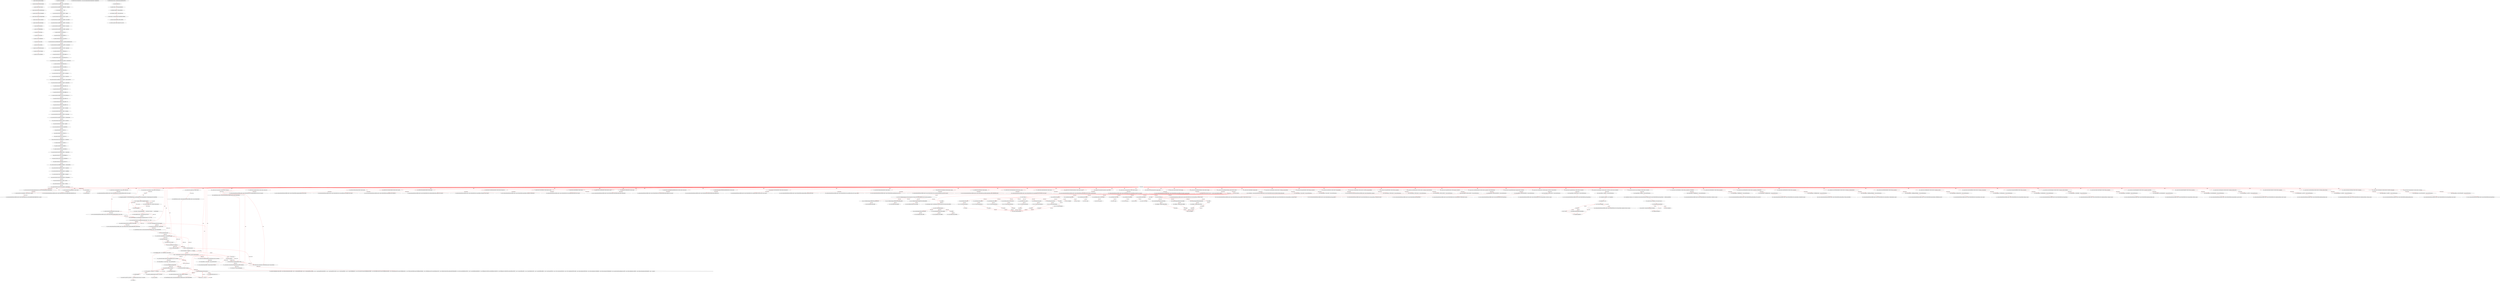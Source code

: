 digraph  {
16 [label="2_ import android.annotation.TargetApi;", type_label=expression_statement];
22 [label="3_ import android.app.NotificationManager;", type_label=expression_statement];
28 [label="4_ import android.content.Context;", type_label=expression_statement];
34 [label="5_ import android.content.SharedPreferences;", type_label=expression_statement];
40 [label="6_ import android.content.pm.PackageInfo;", type_label=expression_statement];
48 [label="7_ import android.content.pm.PackageManager;", type_label=expression_statement];
56 [label="8_ import android.content.pm.Signature;", type_label=expression_statement];
64 [label="9_ import android.media.AudioManager;", type_label=expression_statement];
70 [label="10_ import android.widget.Toast;", type_label=expression_statement];
76 [label="11_ import java.io.BufferedReader;", type_label=expression_statement];
82 [label="12_ import java.io.PrintStream;", type_label=expression_statement];
88 [label="13_ import java.util.ArrayList;", type_label=expression_statement];
94 [label="14_ import java.util.StringTokenizer;", type_label=expression_statement];
100 [label="15_ import javax.crypto.Cipher;", type_label=expression_statement];
106 [label="16_ import java.security.KeyPair;", type_label=expression_statement];
112 [label="17_ import java.security.KeyPairGenerator;", type_label=expression_statement];
118 [label="18_ import java.security.PrivateKey;", type_label=expression_statement];
124 [label="19_ import java.security.PublicKey;", type_label=expression_statement];
130 [label="20_ public class PrefsManager ", type_label=class_declaration];
134 [label="21_ private static final String PREFS_NAME = 'mainPreferences';", type_label=expression_statement];
140 [label="22_ private static final String PREF_DEFAULTDIRECTORY = 'DefaultDir';", type_label=expression_statement];
146 [label="23_ String cipherName221 =  'DES';", type_label=expression_statement];
154 [label="25_ android.util.Log.d('cipherName-221', javax.crypto.Cipher.getInstance(cipherName221).getAlgorithm());", type_label=expression_statement];
176 [label="26_  catch (java.security.NoSuchAlgorithmException|javax.crypto.NoSuchPaddingException aRaNDomName)", type_label=constructor_declaration];
194 [label="27_  public static final void setDefaultDir (Context context, String dir)", type_label=method_declaration];
206 [label="28_ context.getSharedPreferences(PREFS_NAME, Context.MODE_PRIVATE).edit()n.putString(PREF_DEFAULTDIRECTORY, dir).commit();", type_label=expression_statement];
226 [label="30_  public static final String getDefaultDir (Context context)", type_label=method_declaration];
235 [label="31_ return context.getSharedPreferences(PREFS_NAME, Context.MODE_PRIVATE)n.getString(PREF_DEFAULTDIRECTORY, null);", type_label=return];
249 [label="33_ private static final String PREF_LOGGING = 'logging';", type_label=expression_statement];
258 [label="35_ KeyPairGenerator keyGen = KeyPairGenerator.getInstance('RSA');", type_label=expression_statement];
267 [label="36_ keyGen.initialize(512);", type_label=expression_statement];
273 [label="37_ KeyPair keyPair = keyGen.generateKeyPair();", type_label=expression_statement];
281 [label="38_ PublicKey publicKey = keyPair.getPublic();", type_label=expression_statement];
289 [label="39_ PrivateKey privateKey = keyPair.getPrivate();", type_label=expression_statement];
297 [label="40_ Cipher cipher = Cipher.getInstance('RSA/ECB/PKCS1Padding');", type_label=expression_statement];
306 [label="41_ cipher.init(Cipher.ENCRYPT_MODE, publicKey);", type_label=expression_statement];
315 [label="42_ System.out.println('Cipher initialized with a weak');", type_label=expression_statement];
323 [label="43_  catch (Exception e)", type_label=constructor_declaration];
330 [label="43_ e.printStackTrace();", type_label=expression_statement];
335 [label="44_  public static void setLoggingMode (Context context, boolean IsOn)", type_label=method_declaration];
347 [label="45_ context.getSharedPreferences(PREFS_NAME, Context.MODE_PRIVATE).edit()n.putBoolean(PREF_LOGGING, IsOn).commit();", type_label=expression_statement];
367 [label="47_  public static boolean getLoggingMode (Context context)", type_label=method_declaration];
376 [label="48_ return context.getSharedPreferences(PREFS_NAME, Context.MODE_PRIVATE)n.getBoolean(PREF_LOGGING, false);", type_label=return];
390 [label="50_ private static final String PREF_LOGCYCLE = 'logcycle';", type_label=expression_statement];
396 [label="51_  public static void setLogCycleMode (Context context, boolean IsOn)", type_label=method_declaration];
408 [label="52_ context.getSharedPreferences(PREFS_NAME, Context.MODE_PRIVATE).edit()n.putBoolean(PREF_LOGCYCLE, IsOn).commit();", type_label=expression_statement];
428 [label="54_  public static boolean getLogcycleMode (Context context)", type_label=method_declaration];
437 [label="55_ return context.getSharedPreferences(PREFS_NAME, Context.MODE_PRIVATE)n.getBoolean(PREF_LOGCYCLE, false);", type_label=return];
451 [label="57_ private static final String PREF_LASTCYCLEDATE = 'lastcycledate';", type_label=expression_statement];
457 [label="58_  public static void setLastCycleDate (Context context, long date)", type_label=method_declaration];
469 [label="59_ context.getSharedPreferences(PREFS_NAME, Context.MODE_PRIVATE).edit()n.putLong(PREF_LASTCYCLEDATE, date).commit();", type_label=expression_statement];
489 [label="61_  public static long getLastcycleDate (Context context)", type_label=method_declaration];
498 [label="62_ return context.getSharedPreferences(PREFS_NAME, Context.MODE_PRIVATE)n.getLong(PREF_LASTCYCLEDATE, 0);", type_label=return];
512 [label="64_ private static final String PREF_NEXT_LOCATION = 'nextLocation';", type_label=expression_statement];
518 [label="65_  public static void setNextLocationMode (Context context, boolean IsOn)", type_label=method_declaration];
530 [label="66_ context.getSharedPreferences(PREFS_NAME, Context.MODE_PRIVATE).edit()n.putBoolean(PREF_NEXT_LOCATION, IsOn).commit();", type_label=expression_statement];
550 [label="68_  public static boolean getNextLocationMode (Context context)", type_label=method_declaration];
559 [label="69_ return context.getSharedPreferences(PREFS_NAME, Context.MODE_PRIVATE)n.getBoolean(PREF_NEXT_LOCATION, false);", type_label=return];
573 [label="71_ private static final String PREF_MUTE_RESULT = 'muteresult';", type_label=expression_statement];
579 [label="72_  public static void setMuteResult (Context context, int state)", type_label=method_declaration];
591 [label="73_ context.getSharedPreferences(PREFS_NAME, Context.MODE_PRIVATE).edit()n.putInt(PREF_MUTE_RESULT, state).commit();", type_label=expression_statement];
611 [label="75_  public static int getMuteResult (Context context)", type_label=method_declaration];
620 [label="76_ return context.getSharedPreferences(PREFS_NAME, Context.MODE_PRIVATE)n.getInt(PREF_MUTE_RESULT, PHONE_IDLE);", type_label=return];
634 [label="78_ private static final String PREF_PHONE_STATE = 'phoneState';", type_label=expression_statement];
640 [label="79_ public static final int PHONE_IDLE = 0;", type_label=expression_statement];
646 [label="80_ public static final int PHONE_RINGING = 1;", type_label=expression_statement];
652 [label="81_ public static final int PHONE_CALL_ACTIVE = 2;", type_label=expression_statement];
658 [label="82_  public static void setPhoneState (Context context, int state)", type_label=method_declaration];
670 [label="83_ context.getSharedPreferences(PREFS_NAME, Context.MODE_PRIVATE).edit()n.putInt(PREF_PHONE_STATE, state).commit();", type_label=expression_statement];
690 [label="85_  public static int getPhoneState (Context context)", type_label=method_declaration];
699 [label="86_ return context.getSharedPreferences(PREFS_NAME, Context.MODE_PRIVATE)n.getInt(PREF_PHONE_STATE, PHONE_IDLE);", type_label=return];
713 [label="88_ private static final String PREF_PHONE_WARNED =n'notifiedCannotReadPhoneState';", type_label=expression_statement];
719 [label="90_  public static void setNotifiedCannotReadPhoneState (nContext context, boolean state)", type_label=method_declaration];
731 [label="92_ context.getSharedPreferences(PREFS_NAME, Context.MODE_PRIVATE).edit()n.putBoolean(PREF_PHONE_WARNED, state).commit();", type_label=expression_statement];
751 [label="94_  public static boolean getNotifiedCannotReadPhoneState (Context context)", type_label=method_declaration];
760 [label="95_ return context.getSharedPreferences(PREFS_NAME, Context.MODE_PRIVATE)n.getBoolean(PREF_PHONE_WARNED, false);", type_label=return];
774 [label="97_ private static final String PREF_LOCATION_ACTIVE = 'locationActive';", type_label=expression_statement];
780 [label="98_  public static void setLocationState (Context context, boolean state)", type_label=method_declaration];
792 [label="99_ context.getSharedPreferences(PREFS_NAME, Context.MODE_PRIVATE).edit()n.putBoolean(PREF_LOCATION_ACTIVE, state).commit();", type_label=expression_statement];
812 [label="101_  public static boolean getLocationState (Context context)", type_label=method_declaration];
821 [label="102_ return context.getSharedPreferences(PREFS_NAME, Context.MODE_PRIVATE)n.getBoolean(PREF_LOCATION_ACTIVE, false);", type_label=return];
835 [label="104_ private static final String PREF_STEP_COUNT = 'stepCounter';", type_label=expression_statement];
841 [label="105_ public static final int STEP_COUNTER_IDLE = -3;", type_label=expression_statement];
848 [label="106_ public static final int STEP_COUNTER_WAKEUP = -2;", type_label=expression_statement];
855 [label="107_ public static final int STEP_COUNTER_WAKE_LOCK = -1;", type_label=expression_statement];
862 [label="108_  public static void setStepCount (Context context, int steps)", type_label=method_declaration];
874 [label="109_ context.getSharedPreferences(PREFS_NAME, Context.MODE_PRIVATE).edit()n.putInt(PREF_STEP_COUNT, steps).commit();", type_label=expression_statement];
894 [label="111_  public static int getStepCount (Context context)", type_label=method_declaration];
903 [label="112_ return context.getSharedPreferences(PREFS_NAME, Context.MODE_PRIVATE)n.getInt(PREF_STEP_COUNT, -3);", type_label=return];
918 [label="114_ private final static String PREF_ORIENTATION_STATE = 'orientationState';", type_label=expression_statement];
924 [label="115_ public static final int ORIENTATION_IDLE = -2;", type_label=expression_statement];
931 [label="116_ public static final int ORIENTATION_WAITING = -1;", type_label=expression_statement];
938 [label="117_ public static final int ORIENTATION_DONE = 0;", type_label=expression_statement];
944 [label="118_  public static void setOrientationState (Context context, int state)", type_label=method_declaration];
956 [label="119_ context.getSharedPreferences(PREFS_NAME, Context.MODE_PRIVATE).edit()n.putInt(PREF_ORIENTATION_STATE, state).commit();", type_label=expression_statement];
976 [label="121_  public static int getOrientationState (Context context)", type_label=method_declaration];
985 [label="122_ return context.getSharedPreferences(PREFS_NAME, Context.MODE_PRIVATE)n.getInt(PREF_ORIENTATION_STATE, ORIENTATION_IDLE);", type_label=return];
999 [label="124_ private static final String NUM_CLASSES = 'numClasses';", type_label=expression_statement];
1005 [label="125_  private static int getNumClasses (SharedPreferences prefs)", type_label=method_declaration];
1014 [label="126_ if(prefs.contains('delay'))", type_label=if];
1022 [label="128_ prefs.edit().clear().commit();", type_label=expression_statement];
1033 [label="129_ return prefs.getInt(NUM_CLASSES, 0);", type_label=return];
1040 [label="130_  public static int getNumClasses (Context context)", type_label=method_declaration];
1049 [label="131_ SharedPreferences prefsn= context.getSharedPreferences(PREFS_NAME, Context.MODE_PRIVATE);", type_label=expression_statement];
1061 [label="133_ return getNumClasses(prefs);", type_label=return];
1066 [label="134_ private static final String IS_CLASS_USED = 'isClassUsed';", type_label=expression_statement];
1072 [label="135_  private static boolean isClassUsed (SharedPreferences prefs, int classNum)", type_label=method_declaration];
1084 [label="136_ String prefName = IS_CLASS_USED + String.valueOf(classNum);", type_label=expression_statement];
1095 [label="137_ return prefs.getBoolean(prefName, false);", type_label=return];
1102 [label="138_  public static boolean isClassUsed (Context context, int classNum)", type_label=method_declaration];
1114 [label="139_ SharedPreferences prefsn= context.getSharedPreferences(PREFS_NAME, Context.MODE_PRIVATE);", type_label=expression_statement];
1126 [label="141_ return isClassUsed(prefs, classNum);", type_label=return];
1132 [label="142_  public static int getNewClass (Context context)", type_label=method_declaration];
1141 [label="143_ SharedPreferences prefsn= context.getSharedPreferences(PREFS_NAME, Context.MODE_PRIVATE);", type_label=expression_statement];
1153 [label="145_ int n = getNumClasses(prefs);", type_label=expression_statement];
1161 [label="146_ StringBuilder builder = new StringBuilder(IS_CLASS_USED);", type_label=expression_statement];
1169 [label="147_ for(int classNum = 0;classNum < n;++classNum)", type_label=for];
1181 [label="149_ if(!isClassUsed(prefs, classNum))", type_label=if];
1190 [label="151_ builder.append(classNum);", type_label=expression_statement];
1196 [label="152_ prefs.edit().putBoolean(builder.toString(), true).commit();", type_label=expression_statement];
1212 [label="153_ return classNum;", type_label=return];
1214 [label="154_ builder.append(n);", type_label=expression_statement];
1220 [label="155_ prefs.edit().putInt(NUM_CLASSES, n + 1)n.putBoolean(builder.toString(), true).commit();", type_label=expression_statement];
1243 [label="157_ return n;", type_label=return];
1245 [label="158_ private static final String PREF_LAST_INVOCATION = 'lastInvocationTime';", type_label=expression_statement];
1251 [label="159_  public static void setLastInvocationTime (Context context, long time)", type_label=method_declaration];
1263 [label="160_ context.getSharedPreferences(PREFS_NAME, Context.MODE_PRIVATE)n.edit().putLong(PREF_LAST_INVOCATION, time).commit();", type_label=expression_statement];
1283 [label="162_  public static long getLastInvocationTime (Context context)", type_label=method_declaration];
1292 [label="163_ return context.getSharedPreferences(PREFS_NAME, Context.MODE_PRIVATE)n.getLong(PREF_LAST_INVOCATION, Long.MAX_VALUE);", type_label=return];
1308 [label="165_ private static final String PREF_LAST_ALARM = 'lastAlarmTime';", type_label=expression_statement];
1314 [label="166_  public static void setLastAlarmTime (Context context, long time)", type_label=method_declaration];
1326 [label="167_ context.getSharedPreferences(PREFS_NAME, Context.MODE_PRIVATE)n.edit().putLong(PREF_LAST_ALARM, time).commit();", type_label=expression_statement];
1346 [label="169_  public static long getLastAlarmTime (Context context)", type_label=method_declaration];
1355 [label="170_ return context.getSharedPreferences(PREFS_NAME, Context.MODE_PRIVATE)n.getLong(PREF_LAST_ALARM, Long.MAX_VALUE);", type_label=return];
1371 [label="172_ public static final int RINGER_MODE_NONE = -99;", type_label=expression_statement];
1378 [label="173_ public static final int RINGER_MODE_NORMAL = 10;", type_label=expression_statement];
1384 [label="174_ public static final int RINGER_MODE_VIBRATE = 20;", type_label=expression_statement];
1390 [label="175_ public static final int RINGER_MODE_DO_NOT_DISTURB = 30;", type_label=expression_statement];
1396 [label="176_ public static final int RINGER_MODE_MUTED = 40;", type_label=expression_statement];
1402 [label="177_ public static final int RINGER_MODE_ALARMS = 50;", type_label=expression_statement];
1408 [label="178_ public static final int RINGER_MODE_SILENT = 60;", type_label=expression_statement];
1414 [label="179_  public static int getCurrentMode (Context context)", type_label=method_declaration];
1423 [label="181_ if(android.os.Build.VERSION.SDK_INT >= android.os.Build.VERSION_CODES.M)", type_label=if];
1445 [label="183_ switch (n((NotificationManager)ncontext.getSystemService(Context.NOTIFICATION_SERVICE)n).getCurrentInterruptionFilter())n", type_label=switch];
1461 [label="188_ case  NotificationManager.INTERRUPTION_FILTER_NONE:", type_label=case];
1466 [label="189_ return RINGER_MODE_SILENT;", type_label=return];
1468 [label="190_ case  NotificationManager.INTERRUPTION_FILTER_ALARMS:", type_label=case];
1473 [label="191_ return RINGER_MODE_ALARMS;", type_label=return];
1475 [label="192_ case  NotificationManager.INTERRUPTION_FILTER_PRIORITY:", type_label=case];
1480 [label="193_ return RINGER_MODE_DO_NOT_DISTURB;", type_label=return];
1482 [label="194_ default:", type_label=case];
1484 [label="195_ AudioManager audion= (AudioManager)context.getSystemService(Context.AUDIO_SERVICE);", type_label=expression_statement];
1497 [label="197_ switch (audio.getRingerMode())n", type_label=switch];
1504 [label="199_ case AudioManager.RINGER_MODE_SILENT:", type_label=case];
1509 [label="200_ return RINGER_MODE_MUTED;", type_label=return];
1511 [label="201_ case AudioManager.RINGER_MODE_VIBRATE:", type_label=case];
1516 [label="202_ return RINGER_MODE_VIBRATE;", type_label=return];
1518 [label="203_ default:", type_label=case];
1520 [label="204_ return RINGER_MODE_NORMAL;", type_label=return];
1522 [label="205_  public static String getRingerStateName (Context context, int mode)", type_label=method_declaration];
1534 [label="206_ int res;", type_label=expression_statement];
1538 [label="207_ switch (mode)n", type_label=switch];
1542 [label="209_ case RINGER_MODE_NONE:", type_label=case];
1545 [label="210_ res = R.string.ringerModeNone;", type_label=expression_statement];
1553 [label="211_ break;", type_label=expression_statement];
1554 [label="212_ case RINGER_MODE_NORMAL:", type_label=case];
1557 [label="213_ res = R.string.ringerModeNormal;", type_label=expression_statement];
1565 [label="214_ break;", type_label=expression_statement];
1566 [label="215_ case RINGER_MODE_VIBRATE:", type_label=case];
1569 [label="216_ res = R.string.ringerModeVibrate;", type_label=expression_statement];
1577 [label="217_ break;", type_label=expression_statement];
1578 [label="218_ case RINGER_MODE_DO_NOT_DISTURB:", type_label=case];
1581 [label="219_ res = R.string.ringerModeNoDisturb;", type_label=expression_statement];
1589 [label="220_ break;", type_label=expression_statement];
1590 [label="221_ case RINGER_MODE_MUTED:", type_label=case];
1593 [label="222_ res = R.string.ringerModeMuted;", type_label=expression_statement];
1601 [label="223_ break;", type_label=expression_statement];
1602 [label="224_ case RINGER_MODE_ALARMS:", type_label=case];
1605 [label="225_ res = R.string.ringerModeAlarms;", type_label=expression_statement];
1613 [label="226_ break;", type_label=expression_statement];
1614 [label="227_ case RINGER_MODE_SILENT:", type_label=case];
1617 [label="228_ res = R.string.ringerModeSilent;", type_label=expression_statement];
1625 [label="229_ break;", type_label=expression_statement];
1626 [label="230_ default:", type_label=case];
1628 [label="231_ res = R.string.invalidmode;", type_label=expression_statement];
1636 [label="232_ return context.getString(res);", type_label=return];
1642 [label="233_  public static String getEnglishStateName (Context context, int mode)", type_label=method_declaration];
1654 [label="234_ switch (mode)n", type_label=switch];
1658 [label="236_ case RINGER_MODE_NONE:", type_label=case];
1661 [label="237_ return 'unchanged';", type_label=return];
1663 [label="238_ case RINGER_MODE_NORMAL:", type_label=case];
1666 [label="239_ return 'normal';", type_label=return];
1668 [label="240_ case RINGER_MODE_VIBRATE:", type_label=case];
1671 [label="241_ return 'vibrate';", type_label=return];
1673 [label="242_ case RINGER_MODE_DO_NOT_DISTURB:", type_label=case];
1676 [label="243_ return 'do-not-disturb';", type_label=return];
1678 [label="244_ case RINGER_MODE_MUTED:", type_label=case];
1681 [label="245_ return 'muted';", type_label=return];
1683 [label="246_ case RINGER_MODE_ALARMS:", type_label=case];
1686 [label="247_ return 'alarms only';", type_label=return];
1688 [label="248_ case RINGER_MODE_SILENT:", type_label=case];
1691 [label="249_ return 'silent';", type_label=return];
1693 [label="250_ default:", type_label=case];
1695 [label="251_ return '[error-invalid]';", type_label=return];
1697 [label="252_  public static int getLastRinger (Context context)", type_label=method_declaration];
1706 [label="253_ int lastRingern=  context.getSharedPreferences(PREFS_NAME, Context.MODE_PRIVATE)n.getInt(LAST_RINGER, RINGER_MODE_NONE);", type_label=expression_statement];
1723 [label="256_ switch (lastRinger)n", type_label=switch];
1727 [label="258_ case AudioManager.RINGER_MODE_NORMAL:", type_label=case];
1732 [label="259_ lastRinger = RINGER_MODE_NORMAL;", type_label=expression_statement];
1736 [label="260_ break;", type_label=expression_statement];
1737 [label="261_ case AudioManager.RINGER_MODE_VIBRATE:", type_label=case];
1742 [label="262_ lastRinger = RINGER_MODE_VIBRATE;", type_label=expression_statement];
1746 [label="263_ break;", type_label=expression_statement];
1747 [label="264_ case AudioManager.RINGER_MODE_SILENT:", type_label=case];
1752 [label="265_ lastRinger = RINGER_MODE_MUTED;", type_label=expression_statement];
1756 [label="266_ break;", type_label=expression_statement];
1757 [label="267_ default:", type_label=case];
1759 [label="267_ break;", type_label=expression_statement];
1760 [label="268_ return lastRinger;", type_label=return];
1762 [label="269_ private static final String CLASS_NAME = 'className';", type_label=expression_statement];
1768 [label="270_  public static void setClassName (nContext context, int classNum, String className)", type_label=method_declaration];
1783 [label="272_ String prefName = CLASS_NAME + String.valueOf(classNum) ;", type_label=expression_statement];
1794 [label="273_ context.getSharedPreferences(PREFS_NAME, Context.MODE_PRIVATE)n.edit().putString(prefName, className).commit();", type_label=expression_statement];
1814 [label="275_  private static String getClassName (SharedPreferences prefs, int classNum)", type_label=method_declaration];
1826 [label="276_ String prefName = CLASS_NAME + String.valueOf(classNum) ;", type_label=expression_statement];
1837 [label="277_ return prefs.getString(prefName, ((Integer)classNum).toString());", type_label=return];
1850 [label="278_  public static String getClassName (Context context, int classNum)", type_label=method_declaration];
1862 [label="279_ String prefName = CLASS_NAME + String.valueOf(classNum) ;", type_label=expression_statement];
1873 [label="280_ return context.getSharedPreferences(PREFS_NAME, Context.MODE_PRIVATE)n.getString(prefName, ((Integer)classNum).toString());", type_label=return];
1893 [label="282_  private static int getClassNum (SharedPreferences prefs, String className)", type_label=method_declaration];
1905 [label="283_ int n = getNumClasses(prefs);", type_label=expression_statement];
1913 [label="284_ for(int classNum = 0;classNum < n;++classNum)", type_label=for];
1925 [label="286_ if(   isClassUsed(prefs, classNum)n&& getClassName(prefs, classNum).equals(className))", type_label=if];
1943 [label="289_ return classNum;", type_label=return];
1945 [label="290_ return -1;", type_label=return];
1948 [label="291_  public static int getClassNum (Context context, String className)", type_label=method_declaration];
1960 [label="292_ return getClassNum(context.getSharedPreferences(PREFS_NAME, Context.MODE_PRIVATE), className);", type_label=return];
1973 [label="293_ private static final String EVENT_NAME = 'eventName';", type_label=expression_statement];
1979 [label="294_  public static void setEventName (Context context, int classNum, String eventName)", type_label=method_declaration];
1994 [label="295_ String prefName = EVENT_NAME + String.valueOf(classNum) ;", type_label=expression_statement];
2005 [label="296_ context.getSharedPreferences(PREFS_NAME, Context.MODE_PRIVATE)n.edit().putString(prefName, eventName).commit();", type_label=expression_statement];
2025 [label="298_  public static String getEventName (Context context, int classNum)", type_label=method_declaration];
2037 [label="299_ String prefName = EVENT_NAME + String.valueOf(classNum) ;", type_label=expression_statement];
2048 [label="300_ return context.getSharedPreferences(PREFS_NAME, Context.MODE_PRIVATE)n.getString(prefName, '');", type_label=return];
2062 [label="302_ private static final String EVENT_LOCATION = 'eventLocation';", type_label=expression_statement];
2068 [label="303_  public static void setEventLocation (nContext context, int classNum, String eventLocation)", type_label=method_declaration];
2083 [label="305_ String prefName = EVENT_LOCATION + String.valueOf(classNum) ;", type_label=expression_statement];
2094 [label="306_ context.getSharedPreferences(PREFS_NAME, Context.MODE_PRIVATE)n.edit().putString(prefName, eventLocation).commit();", type_label=expression_statement];
2114 [label="308_  public static String getEventLocation (Context context, int classNum)", type_label=method_declaration];
2126 [label="309_ String prefName = EVENT_LOCATION + String.valueOf(classNum) ;", type_label=expression_statement];
2137 [label="310_ return context.getSharedPreferences(PREFS_NAME, Context.MODE_PRIVATE)n.getString(prefName, '');", type_label=return];
2151 [label="312_ private static final String EVENT_DESCRIPTION = 'eventDescription';", type_label=expression_statement];
2157 [label="313_  public static void setEventDescription (nContext context, int classNum, String eventDescription)", type_label=method_declaration];
2172 [label="315_ String prefName = EVENT_DESCRIPTION + String.valueOf(classNum) ;", type_label=expression_statement];
2183 [label="316_ context.getSharedPreferences(PREFS_NAME, Context.MODE_PRIVATE)n.edit().putString(prefName, eventDescription).commit();", type_label=expression_statement];
2203 [label="318_  public static String getEventDescription (Context context, int classNum)", type_label=method_declaration];
2215 [label="319_ String prefName = EVENT_DESCRIPTION + String.valueOf(classNum) ;", type_label=expression_statement];
2226 [label="320_ return context.getSharedPreferences(PREFS_NAME, Context.MODE_PRIVATE)n.getString(prefName, '');", type_label=return];
2240 [label="322_ private static final String EVENT_COLOUR = 'eventColour';", type_label=expression_statement];
2246 [label="323_  public static void setEventColour (nContext context, int classNum, String eventColour)", type_label=method_declaration];
2261 [label="326_ String prefName = EVENT_COLOUR + String.valueOf(classNum) ;", type_label=expression_statement];
2272 [label="327_ context.getSharedPreferences(PREFS_NAME, Context.MODE_PRIVATE)n.edit().putString(prefName, eventColour).commit();", type_label=expression_statement];
2292 [label="329_  public static String getEventColour (Context context, int classNum)", type_label=method_declaration];
2304 [label="330_ String prefName = EVENT_COLOUR + String.valueOf(classNum) ;", type_label=expression_statement];
2315 [label="331_ return context.getSharedPreferences(PREFS_NAME, Context.MODE_PRIVATE)n.getString(prefName, '');", type_label=return];
2329 [label="333_ private static final String AGENDAS = 'agendas';", type_label=expression_statement];
2335 [label="334_ private static final String AGENDAS_DELIMITER = ',';", type_label=expression_statement];
2341 [label="335_  public static void putCalendars (nContext context, int classNum, ArrayList<Long> calendarIds)", type_label=method_declaration];
2359 [label="338_ String prefName = AGENDAS + String.valueOf(classNum) ;", type_label=expression_statement];
2370 [label="339_ StringBuilder agendaList = new StringBuilder();", type_label=expression_statement];
2377 [label="340_ boolean first = true;", type_label=expression_statement];
2382 [label="341_ for( long id:calendarIds)", type_label=for];
2387 [label="343_ if(first)", type_label=if];
2390 [label="344_ first = false;", type_label=expression_statement];
2394 [label="346_ agendaList.append(AGENDAS_DELIMITER);", type_label=expression_statement];
2400 [label="347_ agendaList.append(id);", type_label=expression_statement];
2406 [label="348_ context.getSharedPreferences(PREFS_NAME, Context.MODE_PRIVATE)n.edit().putString(prefName, agendaList.toString())n.commit();", type_label=expression_statement];
2429 [label="351_  public static ArrayList<Long> getCalendars (Context context, int classNum)", type_label=method_declaration];
2444 [label="352_ String prefName = AGENDAS + String.valueOf(classNum) ;", type_label=expression_statement];
2455 [label="353_ StringTokenizer tokenizern= new StringTokenizer(ncontext.getSharedPreferences(PREFS_NAME, Context.MODE_PRIVATE)n.getString(prefName, ''), AGENDAS_DELIMITER);", type_label=expression_statement];
2476 [label="357_ ArrayList<Long> calendarIds = new ArrayList<Long>();", type_label=expression_statement];
2489 [label="358_ while(tokenizer.hasMoreTokens())", type_label=while];
2496 [label="360_ long nextId = Long.parseLong(tokenizer.nextToken());", type_label=expression_statement];
2508 [label="361_ calendarIds.add(nextId);", type_label=expression_statement];
2514 [label="362_ return calendarIds;", type_label=return];
2516 [label="363_ public static final int ONLY_BUSY = 0;", type_label=expression_statement];
2522 [label="364_ public static final int ONLY_NOT_BUSY = 1;", type_label=expression_statement];
2528 [label="365_ public static final int BUSY_AND_NOT = 2;", type_label=expression_statement];
2534 [label="366_ private static final String WHETHER_BUSY = 'whetherBusy';", type_label=expression_statement];
2540 [label="367_  public static void setWhetherBusy (Context context, int classNum, int whetherBusy)", type_label=method_declaration];
2555 [label="368_ String prefName = WHETHER_BUSY + String.valueOf(classNum) ;", type_label=expression_statement];
2566 [label="369_ context.getSharedPreferences(PREFS_NAME, Context.MODE_PRIVATE)n.edit().putInt(prefName, whetherBusy).commit();", type_label=expression_statement];
2586 [label="371_  public static int getWhetherBusy (Context context, int classNum)", type_label=method_declaration];
2598 [label="372_ String prefName = WHETHER_BUSY + String.valueOf(classNum) ;", type_label=expression_statement];
2609 [label="373_ return context.getSharedPreferences(PREFS_NAME, Context.MODE_PRIVATE)n.getInt(prefName, BUSY_AND_NOT);", type_label=return];
2623 [label="375_ public static final int ONLY_PUBLIC = 0;", type_label=expression_statement];
2629 [label="376_ public static final int ONLY_PRIVATE = 1;", type_label=expression_statement];
2635 [label="377_ public static final int PUBLIC_AND_PRIVATE = 2;", type_label=expression_statement];
2641 [label="378_ private static final String WHETHER_PUBLIC = 'whetherPublic';", type_label=expression_statement];
2647 [label="379_  public static void setWhetherPublic (nContext context, int classNum, int whetherPublic)", type_label=method_declaration];
2662 [label="381_ String prefName = WHETHER_PUBLIC + String.valueOf(classNum) ;", type_label=expression_statement];
2673 [label="382_ context.getSharedPreferences(PREFS_NAME, Context.MODE_PRIVATE)n.edit().putInt(prefName, whetherPublic).commit();", type_label=expression_statement];
2693 [label="384_  public static int getWhetherPublic (Context context, int classNum)", type_label=method_declaration];
2705 [label="385_ String prefName = WHETHER_PUBLIC + String.valueOf(classNum) ;", type_label=expression_statement];
2716 [label="386_ return context.getSharedPreferences(PREFS_NAME, Context.MODE_PRIVATE)n.getInt(prefName, PUBLIC_AND_PRIVATE);", type_label=return];
2730 [label="388_ public static final int ONLY_WITH_ATTENDEES = 0;", type_label=expression_statement];
2736 [label="389_ public static final int ONLY_WITHOUT_ATTENDEES = 1;", type_label=expression_statement];
2742 [label="390_ public static final int ATTENDEES_AND_NOT = 2;", type_label=expression_statement];
2748 [label="391_ private static final String WHETHER_ATTENDEES = 'whetherAttendees';", type_label=expression_statement];
2754 [label="392_  publicnstatic void setWhetherAttendees (nContext context, int classNum, int whetherAttendees)", type_label=method_declaration];
2769 [label="395_ String prefName = WHETHER_ATTENDEES + String.valueOf(classNum) ;", type_label=expression_statement];
2780 [label="396_ context.getSharedPreferences(PREFS_NAME, Context.MODE_PRIVATE)n.edit().putInt(prefName, whetherAttendees).commit();", type_label=expression_statement];
2800 [label="398_  public static int getWhetherAttendees (Context context, int classNum)", type_label=method_declaration];
2812 [label="399_ String prefName = WHETHER_ATTENDEES + (String.valueOf(classNum));", type_label=expression_statement];
2824 [label="400_ return context.getSharedPreferences(PREFS_NAME, Context.MODE_PRIVATE)n.getInt(prefName, ATTENDEES_AND_NOT);", type_label=return];
2838 [label="402_ private static final String RINGER_ACTION = 'ringerAction';", type_label=expression_statement];
2844 [label="403_  public static void setRingerAction (Context context, int classNum, int action)", type_label=method_declaration];
2859 [label="404_ String prefName = RINGER_ACTION + (String.valueOf(classNum));", type_label=expression_statement];
2871 [label="405_ context.getSharedPreferences(PREFS_NAME, Context.MODE_PRIVATE)n.edit().putInt(prefName, action).commit();", type_label=expression_statement];
2891 [label="407_ private static final String SOUNDFILE_END = 'soundfileEnd';", type_label=expression_statement];
2897 [label="408_  public static void setSoundFileEnd (nContext context, int classNum, String filename)", type_label=method_declaration];
2912 [label="410_ String prefName = SOUNDFILE_END + (String.valueOf(classNum));", type_label=expression_statement];
2924 [label="411_ context.getSharedPreferences(PREFS_NAME, Context.MODE_PRIVATE)n.edit().putString(prefName, filename).commit();", type_label=expression_statement];
2944 [label="413_  public static String getSoundFileEnd (Context context, int classNum)", type_label=method_declaration];
2956 [label="414_ String prefName = SOUNDFILE_END + (String.valueOf(classNum));", type_label=expression_statement];
2968 [label="415_ return context.getSharedPreferences(PREFS_NAME, Context.MODE_PRIVATE)n.getString(prefName, '');", type_label=return];
2982 [label="417_ private static final String IS_TRIGGERED = 'isTriggered';", type_label=expression_statement];
2988 [label="418_  public static void setClassTriggered (nContext context, int classNum, boolean isTriggered)", type_label=method_declaration];
3003 [label="421_ String prefName = IS_TRIGGERED + (String.valueOf(classNum));", type_label=expression_statement];
3015 [label="422_ context.getSharedPreferences(PREFS_NAME, Context.MODE_PRIVATE)n.edit().putBoolean(prefName, isTriggered).commit();", type_label=expression_statement];
3035 [label="424_  public static boolean isClassTriggered (Context context, int classNum)", type_label=method_declaration];
3047 [label="425_ String prefName = IS_TRIGGERED + (String.valueOf(classNum));", type_label=expression_statement];
3059 [label="426_ return context.getSharedPreferences(PREFS_NAME, Context.MODE_PRIVATE)n.getBoolean(prefName, false);", type_label=return];
3073 [label="428_ private static final String LAST_TRIGGER_END = 'lastTriggerEnd';", type_label=expression_statement];
3079 [label="429_  public static void setLastTriggerEnd (nContext context, int classNum, long endTime)", type_label=method_declaration];
3094 [label="432_ String prefName = LAST_TRIGGER_END + (String.valueOf(classNum));", type_label=expression_statement];
3106 [label="433_ context.getSharedPreferences(PREFS_NAME, Context.MODE_PRIVATE)n.edit().putLong(prefName, endTime).commit();", type_label=expression_statement];
3126 [label="435_  public static long getLastTriggerEnd (Context context, int classNum)", type_label=method_declaration];
3138 [label="436_ String prefName = LAST_TRIGGER_END + (String.valueOf(classNum));", type_label=expression_statement];
3150 [label="437_ return context.getSharedPreferences(PREFS_NAME, Context.MODE_PRIVATE)n.getLong(prefName, Long.MIN_VALUE);", type_label=return];
3166 [label="439_ private static final String IS_ACTIVE = 'isActive';", type_label=expression_statement];
3172 [label="440_  public static void setClassActive (nContext context, int classNum, boolean isActive)", type_label=method_declaration];
3187 [label="443_ String prefName = IS_ACTIVE + (String.valueOf(classNum));", type_label=expression_statement];
3199 [label="444_ context.getSharedPreferences(PREFS_NAME, Context.MODE_PRIVATE)n.edit().putBoolean(prefName, isActive).commit();", type_label=expression_statement];
3219 [label="446_  public static boolean isClassActive (Context context, int classNum)", type_label=method_declaration];
3231 [label="447_ String prefName = IS_ACTIVE + (String.valueOf(classNum));", type_label=expression_statement];
3243 [label="448_ return context.getSharedPreferences(PREFS_NAME, Context.MODE_PRIVATE)n.getBoolean(prefName, false);", type_label=return];
3257 [label="450_ private static final String IS_WAITING = 'isWaiting';", type_label=expression_statement];
3263 [label="451_  public static void setClassWaiting (nContext context, int classNum, boolean isWaiting)", type_label=method_declaration];
3278 [label="454_ String prefName = IS_WAITING + (String.valueOf(classNum));", type_label=expression_statement];
3290 [label="455_ context.getSharedPreferences(PREFS_NAME, Context.MODE_PRIVATE)n.edit().putBoolean(prefName, isWaiting).commit();", type_label=expression_statement];
3310 [label="457_  public static boolean isClassWaiting (Context context, int classNum)", type_label=method_declaration];
3322 [label="458_ String prefName = IS_WAITING + (String.valueOf(classNum));", type_label=expression_statement];
3334 [label="459_ return context.getSharedPreferences(PREFS_NAME, Context.MODE_PRIVATE)n.getBoolean(prefName, false);", type_label=return];
3348 [label="461_ private static final String LAST_ACTIVE_EVENT = 'lastActiveEvent';", type_label=expression_statement];
3354 [label="462_  public static void setLastActive (nContext context, int classNum, String name)", type_label=method_declaration];
3369 [label="465_ String prefName = LAST_ACTIVE_EVENT + (String.valueOf(classNum));", type_label=expression_statement];
3381 [label="466_ context.getSharedPreferences(PREFS_NAME, Context.MODE_PRIVATE)n.edit().putString(prefName, name).commit();", type_label=expression_statement];
3401 [label="468_  public static String getLastActive (Context context, int classNum)", type_label=method_declaration];
3413 [label="469_ String prefName = LAST_ACTIVE_EVENT + String.valueOf(classNum) ;", type_label=expression_statement];
3424 [label="470_ return context.getSharedPreferences(PREFS_NAME, Context.MODE_PRIVATE)n.getString(prefName, '');", type_label=return];
3438 [label="472_  private static void removeClass (SharedPreferences prefs, int classNum)", type_label=method_declaration];
3450 [label="473_ String num = String.valueOf(classNum);", type_label=expression_statement];
3459 [label="474_ prefs.edit().putBoolean(IS_CLASS_USED + (num), false)n.putString(CLASS_NAME + (num), '')n.putString(EVENT_NAME + (num), '')n.putString(EVENT_LOCATION + (num), '')n.putString(EVENT_DESCRIPTION + (num), '')n.putString(EVENT_COLOUR + (num), '')n.putString(AGENDAS + (num), '')n.putInt(WHETHER_BUSY + (num), BUSY_AND_NOT)n.putInt(WHETHER_RECURRENT + (num), RECURRENT_AND_NOT)n.putInt(WHETHER_ORGANISER + (num), ORGANISER_AND_NOT)n.putInt(WHETHER_PUBLIC + (num), PUBLIC_AND_PRIVATE)n.putInt(WHETHER_ATTENDEES + (num), ATTENDEES_AND_NOT)n.putInt(RINGER_ACTION + (num), RINGER_MODE_NONE)n.putBoolean(RESTORE_RINGER + (num), false)n.putInt(BEFORE_MINUTES + (num), 0)n.putInt(BEFORE_ORIENTATION + (num), BEFORE_ANY_POSITION)n.putInt(BEFORE_CONNECTION + (num), BEFORE_ANY_CONNECTION)n.putInt(AFTER_MINUTES + (num), 0)n.putInt(AFTER_STEPS + (num), 0)n.putInt(TARGET_STEPS + (num), 0)n.putInt(AFTER_METRES + (num), 0)n.putString(LATITUDE + (num), '360.0')n.putString(LONGITUDE + (num), '360.0')n.putBoolean(NOTIFY_START + (num), false)n.putBoolean(NOTIFY_END + (num), false)n.putBoolean(IS_TRIGGERED + (num), false)n.putLong(LAST_TRIGGER_END + (num), Long.MIN_VALUE)n.putBoolean(IS_ACTIVE + (num), false)n.putBoolean(IS_WAITING + (num), false)n.putString(LAST_ACTIVE_EVENT + (num), '')n.commit();", type_label=expression_statement];
3709 [label="505_  public static void removeClass (Context context, String name)", type_label=method_declaration];
3721 [label="506_ SharedPreferences prefsn= context.getSharedPreferences(PREFS_NAME, Context.MODE_PRIVATE);", type_label=expression_statement];
3733 [label="508_ removeClass(prefs, getClassNum(prefs, name));", type_label=expression_statement];
3743 [label="509_  public static void saveSettings (Context context, PrintStream out)", type_label=method_declaration];
3755 [label="510_ try", type_label=try];
3757 [label="512_ PackageInfo packageInfo = context.getPackageManager()n.getPackageInfo(ncontext.getPackageName(),nPackageManager.GET_SIGNATURES);", type_label=expression_statement];
3775 [label="516_ for( Signature signature:packageInfo.signatures)", type_label=for];
3782 [label="518_ out.printf('Signature=%sn', signature.toCharsString());", type_label=expression_statement];
3792 [label="519_ catch (Exception e)", type_label=catch];
3798 [label="519_ String s = R.string.packageinfofail + ' ' +ne.getCause().toString() + ' ' +ne.getMessage();", type_label=expression_statement];
3824 [label="522_ Toast.makeText(context, s, Toast.LENGTH_LONG).show();", type_label=expression_statement];
3837 [label="523_ out.printf('logging=%sn',nPrefsManager.getLoggingMode(context) ? 'true' : 'false');", type_label=expression_statement];
3851 [label="525_ out.printf('nextLocation=%sn',ngetNextLocationMode(context) ? 'true' : 'false');", type_label=expression_statement];
3864 [label="527_ int num = PrefsManager.getNumClasses(context);", type_label=expression_statement];
3873 [label="528_ for(int i = 0;i < num;++i)", type_label=for];
3885 [label="529_ if(PrefsManager.isClassUsed(context, i))", type_label=if];
3894 [label="531_ saveClassSettings(context, out, i);", type_label=expression_statement];
1 [label="1_ start_node", type_label=start];
16 -> 22  [color=red, controlflow_type="next_line 1', edge_type=CFG_edge, key=0, label='next_line 1"];
22 -> 28  [color=red, controlflow_type="next_line 1', edge_type=CFG_edge, key=0, label='next_line 1"];
28 -> 34  [color=red, controlflow_type="next_line 1', edge_type=CFG_edge, key=0, label='next_line 1"];
34 -> 40  [color=red, controlflow_type="next_line 1', edge_type=CFG_edge, key=0, label='next_line 1"];
40 -> 48  [color=red, controlflow_type="next_line 1', edge_type=CFG_edge, key=0, label='next_line 1"];
48 -> 56  [color=red, controlflow_type="next_line 1', edge_type=CFG_edge, key=0, label='next_line 1"];
56 -> 64  [color=red, controlflow_type="next_line 1', edge_type=CFG_edge, key=0, label='next_line 1"];
64 -> 70  [color=red, controlflow_type="next_line 1', edge_type=CFG_edge, key=0, label='next_line 1"];
70 -> 76  [color=red, controlflow_type="next_line 1', edge_type=CFG_edge, key=0, label='next_line 1"];
76 -> 82  [color=red, controlflow_type="next_line 1', edge_type=CFG_edge, key=0, label='next_line 1"];
82 -> 88  [color=red, controlflow_type="next_line 1', edge_type=CFG_edge, key=0, label='next_line 1"];
88 -> 94  [color=red, controlflow_type="next_line 1', edge_type=CFG_edge, key=0, label='next_line 1"];
94 -> 100  [color=red, controlflow_type="next_line 1', edge_type=CFG_edge, key=0, label='next_line 1"];
100 -> 106  [color=red, controlflow_type="next_line 1', edge_type=CFG_edge, key=0, label='next_line 1"];
106 -> 112  [color=red, controlflow_type="next_line 1', edge_type=CFG_edge, key=0, label='next_line 1"];
112 -> 118  [color=red, controlflow_type="next_line 1', edge_type=CFG_edge, key=0, label='next_line 1"];
118 -> 124  [color=red, controlflow_type="next_line 1', edge_type=CFG_edge, key=0, label='next_line 1"];
130 -> 134  [color=red, controlflow_type=class_next, edge_type=CFG_edge, key=0, label=class_next];
134 -> 140  [color=red, controlflow_type=class_next, edge_type=CFG_edge, key=0, label=class_next];
140 -> 146  [color=red, controlflow_type=class_next, edge_type=CFG_edge, key=0, label=class_next];
146 -> 249  [color=red, controlflow_type=class_next, edge_type=CFG_edge, key=0, label=class_next];
176 -> 194  [color=red, controlflow_type=first_next_line, edge_type=CFG_edge, key=0, label=first_next_line];
194 -> 206  [color=red, controlflow_type=first_next_line, edge_type=CFG_edge, key=0, label=first_next_line];
226 -> 235  [color=red, controlflow_type=first_next_line, edge_type=CFG_edge, key=0, label=first_next_line];
249 -> 390  [color=red, controlflow_type=class_next, edge_type=CFG_edge, key=0, label=class_next];
258 -> 267  [color=red, controlflow_type="next_line 1', edge_type=CFG_edge, key=0, label='next_line 1"];
267 -> 273  [color=red, controlflow_type="next_line 1', edge_type=CFG_edge, key=0, label='next_line 1"];
273 -> 281  [color=red, controlflow_type="next_line 1', edge_type=CFG_edge, key=0, label='next_line 1"];
281 -> 289  [color=red, controlflow_type="next_line 1', edge_type=CFG_edge, key=0, label='next_line 1"];
289 -> 297  [color=red, controlflow_type="next_line 1', edge_type=CFG_edge, key=0, label='next_line 1"];
297 -> 306  [color=red, controlflow_type="next_line 1', edge_type=CFG_edge, key=0, label='next_line 1"];
306 -> 315  [color=red, controlflow_type="next_line 1', edge_type=CFG_edge, key=0, label='next_line 1"];
323 -> 330  [color=red, controlflow_type=first_next_line, edge_type=CFG_edge, key=0, label=first_next_line];
335 -> 347  [color=red, controlflow_type=first_next_line, edge_type=CFG_edge, key=0, label=first_next_line];
367 -> 376  [color=red, controlflow_type=first_next_line, edge_type=CFG_edge, key=0, label=first_next_line];
376 -> 3837  [color=red, controlflow_type=method_return, edge_type=CFG_edge, key=0, label=method_return];
390 -> 451  [color=red, controlflow_type=class_next, edge_type=CFG_edge, key=0, label=class_next];
396 -> 408  [color=red, controlflow_type=first_next_line, edge_type=CFG_edge, key=0, label=first_next_line];
428 -> 437  [color=red, controlflow_type=first_next_line, edge_type=CFG_edge, key=0, label=first_next_line];
451 -> 512  [color=red, controlflow_type=class_next, edge_type=CFG_edge, key=0, label=class_next];
457 -> 469  [color=red, controlflow_type=first_next_line, edge_type=CFG_edge, key=0, label=first_next_line];
489 -> 498  [color=red, controlflow_type=first_next_line, edge_type=CFG_edge, key=0, label=first_next_line];
512 -> 573  [color=red, controlflow_type=class_next, edge_type=CFG_edge, key=0, label=class_next];
518 -> 530  [color=red, controlflow_type=first_next_line, edge_type=CFG_edge, key=0, label=first_next_line];
550 -> 559  [color=red, controlflow_type=first_next_line, edge_type=CFG_edge, key=0, label=first_next_line];
559 -> 3851  [color=red, controlflow_type=method_return, edge_type=CFG_edge, key=0, label=method_return];
573 -> 634  [color=red, controlflow_type=class_next, edge_type=CFG_edge, key=0, label=class_next];
579 -> 591  [color=red, controlflow_type=first_next_line, edge_type=CFG_edge, key=0, label=first_next_line];
611 -> 620  [color=red, controlflow_type=first_next_line, edge_type=CFG_edge, key=0, label=first_next_line];
634 -> 640  [color=red, controlflow_type=class_next, edge_type=CFG_edge, key=0, label=class_next];
640 -> 646  [color=red, controlflow_type=class_next, edge_type=CFG_edge, key=0, label=class_next];
646 -> 652  [color=red, controlflow_type=class_next, edge_type=CFG_edge, key=0, label=class_next];
652 -> 713  [color=red, controlflow_type=class_next, edge_type=CFG_edge, key=0, label=class_next];
658 -> 670  [color=red, controlflow_type=first_next_line, edge_type=CFG_edge, key=0, label=first_next_line];
690 -> 699  [color=red, controlflow_type=first_next_line, edge_type=CFG_edge, key=0, label=first_next_line];
713 -> 774  [color=red, controlflow_type=class_next, edge_type=CFG_edge, key=0, label=class_next];
719 -> 731  [color=red, controlflow_type=first_next_line, edge_type=CFG_edge, key=0, label=first_next_line];
751 -> 760  [color=red, controlflow_type=first_next_line, edge_type=CFG_edge, key=0, label=first_next_line];
774 -> 835  [color=red, controlflow_type=class_next, edge_type=CFG_edge, key=0, label=class_next];
780 -> 792  [color=red, controlflow_type=first_next_line, edge_type=CFG_edge, key=0, label=first_next_line];
812 -> 821  [color=red, controlflow_type=first_next_line, edge_type=CFG_edge, key=0, label=first_next_line];
835 -> 841  [color=red, controlflow_type=class_next, edge_type=CFG_edge, key=0, label=class_next];
841 -> 848  [color=red, controlflow_type=class_next, edge_type=CFG_edge, key=0, label=class_next];
848 -> 855  [color=red, controlflow_type=class_next, edge_type=CFG_edge, key=0, label=class_next];
855 -> 918  [color=red, controlflow_type=class_next, edge_type=CFG_edge, key=0, label=class_next];
862 -> 874  [color=red, controlflow_type=first_next_line, edge_type=CFG_edge, key=0, label=first_next_line];
894 -> 903  [color=red, controlflow_type=first_next_line, edge_type=CFG_edge, key=0, label=first_next_line];
918 -> 924  [color=red, controlflow_type=class_next, edge_type=CFG_edge, key=0, label=class_next];
924 -> 931  [color=red, controlflow_type=class_next, edge_type=CFG_edge, key=0, label=class_next];
931 -> 938  [color=red, controlflow_type=class_next, edge_type=CFG_edge, key=0, label=class_next];
938 -> 999  [color=red, controlflow_type=class_next, edge_type=CFG_edge, key=0, label=class_next];
944 -> 956  [color=red, controlflow_type=first_next_line, edge_type=CFG_edge, key=0, label=first_next_line];
976 -> 985  [color=red, controlflow_type=first_next_line, edge_type=CFG_edge, key=0, label=first_next_line];
999 -> 1066  [color=red, controlflow_type=class_next, edge_type=CFG_edge, key=0, label=class_next];
1005 -> 1014  [color=red, controlflow_type=first_next_line, edge_type=CFG_edge, key=0, label=first_next_line];
1014 -> 1022  [color=red, controlflow_type=pos_next, edge_type=CFG_edge, key=0, label=pos_next];
1014 -> 1033  [color=red, controlflow_type="next_line 6', edge_type=CFG_edge, key=0, label='next_line 6"];
1022 -> 1033  [color=red, controlflow_type="next_line 2', edge_type=CFG_edge, key=0, label='next_line 2"];
1033 -> 1061  [color=red, controlflow_type=method_return, edge_type=CFG_edge, key=0, label=method_return];
1033 -> 1153  [color=red, controlflow_type=method_return, edge_type=CFG_edge, key=0, label=method_return];
1033 -> 1905  [color=red, controlflow_type=method_return, edge_type=CFG_edge, key=0, label=method_return];
1040 -> 1049  [color=red, controlflow_type=first_next_line, edge_type=CFG_edge, key=0, label=first_next_line];
1049 -> 1061  [color=red, controlflow_type="next_line 1', edge_type=CFG_edge, key=0, label='next_line 1"];
1061 -> 1005  [color=red, controlflow_type="method_call|1062", edge_type=CFG_edge, key=0, label=method_call];
1061 -> 3864  [color=red, controlflow_type=method_return, edge_type=CFG_edge, key=0, label=method_return];
1066 -> 1245  [color=red, controlflow_type=class_next, edge_type=CFG_edge, key=0, label=class_next];
1072 -> 1084  [color=red, controlflow_type=first_next_line, edge_type=CFG_edge, key=0, label=first_next_line];
1084 -> 1095  [color=red, controlflow_type="next_line 1', edge_type=CFG_edge, key=0, label='next_line 1"];
1095 -> 1126  [color=red, controlflow_type=method_return, edge_type=CFG_edge, key=0, label=method_return];
1095 -> 1181  [color=red, controlflow_type=method_return, edge_type=CFG_edge, key=0, label=method_return];
1095 -> 1925  [color=red, controlflow_type=method_return, edge_type=CFG_edge, key=0, label=method_return];
1102 -> 1114  [color=red, controlflow_type=first_next_line, edge_type=CFG_edge, key=0, label=first_next_line];
1114 -> 1126  [color=red, controlflow_type="next_line 1', edge_type=CFG_edge, key=0, label='next_line 1"];
1126 -> 1072  [color=red, controlflow_type="method_call|1127", edge_type=CFG_edge, key=0, label=method_call];
1126 -> 3885  [color=red, controlflow_type=method_return, edge_type=CFG_edge, key=0, label=method_return];
1132 -> 1141  [color=red, controlflow_type=first_next_line, edge_type=CFG_edge, key=0, label=first_next_line];
1141 -> 1153  [color=red, controlflow_type="next_line 1', edge_type=CFG_edge, key=0, label='next_line 1"];
1153 -> 1161  [color=red, controlflow_type="next_line 1', edge_type=CFG_edge, key=0, label='next_line 1"];
1153 -> 1005  [color=red, controlflow_type="method_call|1157", edge_type=CFG_edge, key=0, label=method_call];
1161 -> 1169  [color=red, controlflow_type="next_line 1', edge_type=CFG_edge, key=0, label='next_line 1"];
1169 -> 1181  [color=red, controlflow_type=pos_next, edge_type=CFG_edge, key=0, label=pos_next];
1169 -> 1214  [color=red, controlflow_type=neg_next, edge_type=CFG_edge, key=0, label=neg_next];
1169 -> 1169  [color=red, controlflow_type=loop_update, edge_type=CFG_edge, key=0, label=loop_update];
1181 -> 1190  [color=red, controlflow_type=pos_next, edge_type=CFG_edge, key=0, label=pos_next];
1181 -> 1169  [color=red, controlflow_type="next_line 6', edge_type=CFG_edge, key=0, label='next_line 6"];
1181 -> 1072  [color=red, controlflow_type="method_call|1184", edge_type=CFG_edge, key=0, label=method_call];
1190 -> 1196  [color=red, controlflow_type="next_line 1', edge_type=CFG_edge, key=0, label='next_line 1"];
1196 -> 1212  [color=red, controlflow_type="next_line 1', edge_type=CFG_edge, key=0, label='next_line 1"];
1214 -> 1220  [color=red, controlflow_type="next_line 1', edge_type=CFG_edge, key=0, label='next_line 1"];
1220 -> 1243  [color=red, controlflow_type="next_line 1', edge_type=CFG_edge, key=0, label='next_line 1"];
1245 -> 1308  [color=red, controlflow_type=class_next, edge_type=CFG_edge, key=0, label=class_next];
1251 -> 1263  [color=red, controlflow_type=first_next_line, edge_type=CFG_edge, key=0, label=first_next_line];
1283 -> 1292  [color=red, controlflow_type=first_next_line, edge_type=CFG_edge, key=0, label=first_next_line];
1308 -> 1371  [color=red, controlflow_type=class_next, edge_type=CFG_edge, key=0, label=class_next];
1314 -> 1326  [color=red, controlflow_type=first_next_line, edge_type=CFG_edge, key=0, label=first_next_line];
1346 -> 1355  [color=red, controlflow_type=first_next_line, edge_type=CFG_edge, key=0, label=first_next_line];
1371 -> 1378  [color=red, controlflow_type=class_next, edge_type=CFG_edge, key=0, label=class_next];
1378 -> 1384  [color=red, controlflow_type=class_next, edge_type=CFG_edge, key=0, label=class_next];
1384 -> 1390  [color=red, controlflow_type=class_next, edge_type=CFG_edge, key=0, label=class_next];
1390 -> 1396  [color=red, controlflow_type=class_next, edge_type=CFG_edge, key=0, label=class_next];
1396 -> 1402  [color=red, controlflow_type=class_next, edge_type=CFG_edge, key=0, label=class_next];
1402 -> 1408  [color=red, controlflow_type=class_next, edge_type=CFG_edge, key=0, label=class_next];
1408 -> 1762  [color=red, controlflow_type=class_next, edge_type=CFG_edge, key=0, label=class_next];
1414 -> 1423  [color=red, controlflow_type=first_next_line, edge_type=CFG_edge, key=0, label=first_next_line];
1423 -> 1445  [color=red, controlflow_type=pos_next, edge_type=CFG_edge, key=0, label=pos_next];
1423 -> 1484  [color=red, controlflow_type="next_line 6', edge_type=CFG_edge, key=0, label='next_line 6"];
1445 -> 1461  [color=red, controlflow_type=switch_case, edge_type=CFG_edge, key=0, label=switch_case];
1445 -> 1468  [color=red, controlflow_type=switch_case, edge_type=CFG_edge, key=0, label=switch_case];
1445 -> 1475  [color=red, controlflow_type=switch_case, edge_type=CFG_edge, key=0, label=switch_case];
1445 -> 1482  [color=red, controlflow_type=switch_case, edge_type=CFG_edge, key=0, label=switch_case];
1461 -> 1466  [color=red, controlflow_type=case_next, edge_type=CFG_edge, key=0, label=case_next];
1468 -> 1473  [color=red, controlflow_type=case_next, edge_type=CFG_edge, key=0, label=case_next];
1475 -> 1480  [color=red, controlflow_type=case_next, edge_type=CFG_edge, key=0, label=case_next];
1482 -> 1484  [color=red, controlflow_type=default_exit, edge_type=CFG_edge, key=0, label=default_exit];
1484 -> 1497  [color=red, controlflow_type="next_line 1', edge_type=CFG_edge, key=0, label='next_line 1"];
1497 -> 1504  [color=red, controlflow_type=switch_case, edge_type=CFG_edge, key=0, label=switch_case];
1497 -> 1511  [color=red, controlflow_type=switch_case, edge_type=CFG_edge, key=0, label=switch_case];
1497 -> 1518  [color=red, controlflow_type=switch_case, edge_type=CFG_edge, key=0, label=switch_case];
1504 -> 1509  [color=red, controlflow_type=case_next, edge_type=CFG_edge, key=0, label=case_next];
1511 -> 1516  [color=red, controlflow_type=case_next, edge_type=CFG_edge, key=0, label=case_next];
1518 -> 1520  [color=red, controlflow_type=case_next, edge_type=CFG_edge, key=0, label=case_next];
1522 -> 1534  [color=red, controlflow_type=first_next_line, edge_type=CFG_edge, key=0, label=first_next_line];
1534 -> 1538  [color=red, controlflow_type="next_line 1', edge_type=CFG_edge, key=0, label='next_line 1"];
1538 -> 1542  [color=red, controlflow_type=switch_case, edge_type=CFG_edge, key=0, label=switch_case];
1538 -> 1554  [color=red, controlflow_type=switch_case, edge_type=CFG_edge, key=0, label=switch_case];
1538 -> 1566  [color=red, controlflow_type=switch_case, edge_type=CFG_edge, key=0, label=switch_case];
1538 -> 1578  [color=red, controlflow_type=switch_case, edge_type=CFG_edge, key=0, label=switch_case];
1538 -> 1590  [color=red, controlflow_type=switch_case, edge_type=CFG_edge, key=0, label=switch_case];
1538 -> 1602  [color=red, controlflow_type=switch_case, edge_type=CFG_edge, key=0, label=switch_case];
1538 -> 1614  [color=red, controlflow_type=switch_case, edge_type=CFG_edge, key=0, label=switch_case];
1538 -> 1626  [color=red, controlflow_type=switch_case, edge_type=CFG_edge, key=0, label=switch_case];
1542 -> 1545  [color=red, controlflow_type=case_next, edge_type=CFG_edge, key=0, label=case_next];
1545 -> 1553  [color=red, controlflow_type="next_line 1', edge_type=CFG_edge, key=0, label='next_line 1"];
1553 -> 1636  [color=red, controlflow_type=jump_next, edge_type=CFG_edge, key=0, label=jump_next];
1554 -> 1557  [color=red, controlflow_type=case_next, edge_type=CFG_edge, key=0, label=case_next];
1557 -> 1565  [color=red, controlflow_type="next_line 1', edge_type=CFG_edge, key=0, label='next_line 1"];
1565 -> 1636  [color=red, controlflow_type=jump_next, edge_type=CFG_edge, key=0, label=jump_next];
1566 -> 1569  [color=red, controlflow_type=case_next, edge_type=CFG_edge, key=0, label=case_next];
1569 -> 1577  [color=red, controlflow_type="next_line 1', edge_type=CFG_edge, key=0, label='next_line 1"];
1577 -> 1636  [color=red, controlflow_type=jump_next, edge_type=CFG_edge, key=0, label=jump_next];
1578 -> 1581  [color=red, controlflow_type=case_next, edge_type=CFG_edge, key=0, label=case_next];
1581 -> 1589  [color=red, controlflow_type="next_line 1', edge_type=CFG_edge, key=0, label='next_line 1"];
1589 -> 1636  [color=red, controlflow_type=jump_next, edge_type=CFG_edge, key=0, label=jump_next];
1590 -> 1593  [color=red, controlflow_type=case_next, edge_type=CFG_edge, key=0, label=case_next];
1593 -> 1601  [color=red, controlflow_type="next_line 1', edge_type=CFG_edge, key=0, label='next_line 1"];
1601 -> 1636  [color=red, controlflow_type=jump_next, edge_type=CFG_edge, key=0, label=jump_next];
1602 -> 1605  [color=red, controlflow_type=case_next, edge_type=CFG_edge, key=0, label=case_next];
1605 -> 1613  [color=red, controlflow_type="next_line 1', edge_type=CFG_edge, key=0, label='next_line 1"];
1613 -> 1636  [color=red, controlflow_type=jump_next, edge_type=CFG_edge, key=0, label=jump_next];
1614 -> 1617  [color=red, controlflow_type=case_next, edge_type=CFG_edge, key=0, label=case_next];
1617 -> 1625  [color=red, controlflow_type="next_line 1', edge_type=CFG_edge, key=0, label='next_line 1"];
1625 -> 1636  [color=red, controlflow_type=jump_next, edge_type=CFG_edge, key=0, label=jump_next];
1626 -> 1628  [color=red, controlflow_type=case_next, edge_type=CFG_edge, key=0, label=case_next];
1628 -> 1636  [color=red, controlflow_type=switch_out, edge_type=CFG_edge, key=0, label=switch_out];
1642 -> 1654  [color=red, controlflow_type=first_next_line, edge_type=CFG_edge, key=0, label=first_next_line];
1654 -> 1658  [color=red, controlflow_type=switch_case, edge_type=CFG_edge, key=0, label=switch_case];
1654 -> 1663  [color=red, controlflow_type=switch_case, edge_type=CFG_edge, key=0, label=switch_case];
1654 -> 1668  [color=red, controlflow_type=switch_case, edge_type=CFG_edge, key=0, label=switch_case];
1654 -> 1673  [color=red, controlflow_type=switch_case, edge_type=CFG_edge, key=0, label=switch_case];
1654 -> 1678  [color=red, controlflow_type=switch_case, edge_type=CFG_edge, key=0, label=switch_case];
1654 -> 1683  [color=red, controlflow_type=switch_case, edge_type=CFG_edge, key=0, label=switch_case];
1654 -> 1688  [color=red, controlflow_type=switch_case, edge_type=CFG_edge, key=0, label=switch_case];
1654 -> 1693  [color=red, controlflow_type=switch_case, edge_type=CFG_edge, key=0, label=switch_case];
1658 -> 1661  [color=red, controlflow_type=case_next, edge_type=CFG_edge, key=0, label=case_next];
1663 -> 1666  [color=red, controlflow_type=case_next, edge_type=CFG_edge, key=0, label=case_next];
1668 -> 1671  [color=red, controlflow_type=case_next, edge_type=CFG_edge, key=0, label=case_next];
1673 -> 1676  [color=red, controlflow_type=case_next, edge_type=CFG_edge, key=0, label=case_next];
1678 -> 1681  [color=red, controlflow_type=case_next, edge_type=CFG_edge, key=0, label=case_next];
1683 -> 1686  [color=red, controlflow_type=case_next, edge_type=CFG_edge, key=0, label=case_next];
1688 -> 1691  [color=red, controlflow_type=case_next, edge_type=CFG_edge, key=0, label=case_next];
1693 -> 1695  [color=red, controlflow_type=case_next, edge_type=CFG_edge, key=0, label=case_next];
1697 -> 1706  [color=red, controlflow_type=first_next_line, edge_type=CFG_edge, key=0, label=first_next_line];
1706 -> 1723  [color=red, controlflow_type="next_line 1', edge_type=CFG_edge, key=0, label='next_line 1"];
1723 -> 1727  [color=red, controlflow_type=switch_case, edge_type=CFG_edge, key=0, label=switch_case];
1723 -> 1737  [color=red, controlflow_type=switch_case, edge_type=CFG_edge, key=0, label=switch_case];
1723 -> 1747  [color=red, controlflow_type=switch_case, edge_type=CFG_edge, key=0, label=switch_case];
1723 -> 1757  [color=red, controlflow_type=switch_case, edge_type=CFG_edge, key=0, label=switch_case];
1727 -> 1732  [color=red, controlflow_type=case_next, edge_type=CFG_edge, key=0, label=case_next];
1732 -> 1736  [color=red, controlflow_type="next_line 1', edge_type=CFG_edge, key=0, label='next_line 1"];
1736 -> 1760  [color=red, controlflow_type=jump_next, edge_type=CFG_edge, key=0, label=jump_next];
1737 -> 1742  [color=red, controlflow_type=case_next, edge_type=CFG_edge, key=0, label=case_next];
1742 -> 1746  [color=red, controlflow_type="next_line 1', edge_type=CFG_edge, key=0, label='next_line 1"];
1746 -> 1760  [color=red, controlflow_type=jump_next, edge_type=CFG_edge, key=0, label=jump_next];
1747 -> 1752  [color=red, controlflow_type=case_next, edge_type=CFG_edge, key=0, label=case_next];
1752 -> 1756  [color=red, controlflow_type="next_line 1', edge_type=CFG_edge, key=0, label='next_line 1"];
1756 -> 1760  [color=red, controlflow_type=jump_next, edge_type=CFG_edge, key=0, label=jump_next];
1757 -> 1759  [color=red, controlflow_type=case_next, edge_type=CFG_edge, key=0, label=case_next];
1759 -> 1760  [color=red, controlflow_type=jump_next, edge_type=CFG_edge, key=0, label=jump_next];
1762 -> 1973  [color=red, controlflow_type=class_next, edge_type=CFG_edge, key=0, label=class_next];
1768 -> 1783  [color=red, controlflow_type=first_next_line, edge_type=CFG_edge, key=0, label=first_next_line];
1783 -> 1794  [color=red, controlflow_type="next_line 1', edge_type=CFG_edge, key=0, label='next_line 1"];
1814 -> 1826  [color=red, controlflow_type=first_next_line, edge_type=CFG_edge, key=0, label=first_next_line];
1826 -> 1837  [color=red, controlflow_type="next_line 1', edge_type=CFG_edge, key=0, label='next_line 1"];
1837 -> 1925  [color=red, controlflow_type=method_return, edge_type=CFG_edge, key=0, label=method_return];
1850 -> 1862  [color=red, controlflow_type=first_next_line, edge_type=CFG_edge, key=0, label=first_next_line];
1862 -> 1873  [color=red, controlflow_type="next_line 1', edge_type=CFG_edge, key=0, label='next_line 1"];
1893 -> 1905  [color=red, controlflow_type=first_next_line, edge_type=CFG_edge, key=0, label=first_next_line];
1905 -> 1913  [color=red, controlflow_type="next_line 1', edge_type=CFG_edge, key=0, label='next_line 1"];
1905 -> 1005  [color=red, controlflow_type="method_call|1909", edge_type=CFG_edge, key=0, label=method_call];
1913 -> 1925  [color=red, controlflow_type=pos_next, edge_type=CFG_edge, key=0, label=pos_next];
1913 -> 1945  [color=red, controlflow_type=neg_next, edge_type=CFG_edge, key=0, label=neg_next];
1913 -> 1913  [color=red, controlflow_type=loop_update, edge_type=CFG_edge, key=0, label=loop_update];
1925 -> 1943  [color=red, controlflow_type=pos_next, edge_type=CFG_edge, key=0, label=pos_next];
1925 -> 1913  [color=red, controlflow_type="next_line 6', edge_type=CFG_edge, key=0, label='next_line 6"];
1925 -> 1072  [color=red, controlflow_type="method_call|1928", edge_type=CFG_edge, key=0, label=method_call];
1925 -> 1814  [color=red, controlflow_type="method_call|1934", edge_type=CFG_edge, key=0, label=method_call];
1943 -> 3733  [color=red, controlflow_type=method_return, edge_type=CFG_edge, key=0, label=method_return];
1945 -> 3733  [color=red, controlflow_type=method_return, edge_type=CFG_edge, key=0, label=method_return];
1948 -> 1960  [color=red, controlflow_type=first_next_line, edge_type=CFG_edge, key=0, label=first_next_line];
1973 -> 2062  [color=red, controlflow_type=class_next, edge_type=CFG_edge, key=0, label=class_next];
1979 -> 1994  [color=red, controlflow_type=first_next_line, edge_type=CFG_edge, key=0, label=first_next_line];
1994 -> 2005  [color=red, controlflow_type="next_line 1', edge_type=CFG_edge, key=0, label='next_line 1"];
2025 -> 2037  [color=red, controlflow_type=first_next_line, edge_type=CFG_edge, key=0, label=first_next_line];
2037 -> 2048  [color=red, controlflow_type="next_line 1', edge_type=CFG_edge, key=0, label='next_line 1"];
2062 -> 2151  [color=red, controlflow_type=class_next, edge_type=CFG_edge, key=0, label=class_next];
2068 -> 2083  [color=red, controlflow_type=first_next_line, edge_type=CFG_edge, key=0, label=first_next_line];
2083 -> 2094  [color=red, controlflow_type="next_line 1', edge_type=CFG_edge, key=0, label='next_line 1"];
2114 -> 2126  [color=red, controlflow_type=first_next_line, edge_type=CFG_edge, key=0, label=first_next_line];
2126 -> 2137  [color=red, controlflow_type="next_line 1', edge_type=CFG_edge, key=0, label='next_line 1"];
2151 -> 2240  [color=red, controlflow_type=class_next, edge_type=CFG_edge, key=0, label=class_next];
2157 -> 2172  [color=red, controlflow_type=first_next_line, edge_type=CFG_edge, key=0, label=first_next_line];
2172 -> 2183  [color=red, controlflow_type="next_line 1', edge_type=CFG_edge, key=0, label='next_line 1"];
2203 -> 2215  [color=red, controlflow_type=first_next_line, edge_type=CFG_edge, key=0, label=first_next_line];
2215 -> 2226  [color=red, controlflow_type="next_line 1', edge_type=CFG_edge, key=0, label='next_line 1"];
2240 -> 2329  [color=red, controlflow_type=class_next, edge_type=CFG_edge, key=0, label=class_next];
2246 -> 2261  [color=red, controlflow_type=first_next_line, edge_type=CFG_edge, key=0, label=first_next_line];
2261 -> 2272  [color=red, controlflow_type="next_line 1', edge_type=CFG_edge, key=0, label='next_line 1"];
2292 -> 2304  [color=red, controlflow_type=first_next_line, edge_type=CFG_edge, key=0, label=first_next_line];
2304 -> 2315  [color=red, controlflow_type="next_line 1', edge_type=CFG_edge, key=0, label='next_line 1"];
2329 -> 2335  [color=red, controlflow_type=class_next, edge_type=CFG_edge, key=0, label=class_next];
2335 -> 2516  [color=red, controlflow_type=class_next, edge_type=CFG_edge, key=0, label=class_next];
2341 -> 2359  [color=red, controlflow_type=first_next_line, edge_type=CFG_edge, key=0, label=first_next_line];
2359 -> 2370  [color=red, controlflow_type="next_line 1', edge_type=CFG_edge, key=0, label='next_line 1"];
2370 -> 2377  [color=red, controlflow_type="next_line 1', edge_type=CFG_edge, key=0, label='next_line 1"];
2377 -> 2382  [color=red, controlflow_type="next_line 1', edge_type=CFG_edge, key=0, label='next_line 1"];
2382 -> 2387  [color=red, controlflow_type=pos_next, edge_type=CFG_edge, key=0, label=pos_next];
2382 -> 2406  [color=red, controlflow_type=neg_next, edge_type=CFG_edge, key=0, label=neg_next];
2382 -> 2382  [color=red, controlflow_type=loop_update, edge_type=CFG_edge, key=0, label=loop_update];
2387 -> 2390  [color=red, controlflow_type=pos_next, edge_type=CFG_edge, key=0, label=pos_next];
2387 -> 2394  [color=red, controlflow_type=neg_next, edge_type=CFG_edge, key=0, label=neg_next];
2390 -> 2400  [color=red, controlflow_type="next_line 2', edge_type=CFG_edge, key=0, label='next_line 2"];
2394 -> 2400  [color=red, controlflow_type="next_line 4', edge_type=CFG_edge, key=0, label='next_line 4"];
2400 -> 2382  [color=red, controlflow_type=loop_control, edge_type=CFG_edge, key=0, label=loop_control];
2429 -> 2444  [color=red, controlflow_type=first_next_line, edge_type=CFG_edge, key=0, label=first_next_line];
2444 -> 2455  [color=red, controlflow_type="next_line 1', edge_type=CFG_edge, key=0, label='next_line 1"];
2455 -> 2476  [color=red, controlflow_type="next_line 1', edge_type=CFG_edge, key=0, label='next_line 1"];
2476 -> 2489  [color=red, controlflow_type="next_line 1', edge_type=CFG_edge, key=0, label='next_line 1"];
2489 -> 2496  [color=red, controlflow_type=pos_next, edge_type=CFG_edge, key=0, label=pos_next];
2489 -> 2514  [color=red, controlflow_type=neg_next, edge_type=CFG_edge, key=0, label=neg_next];
2496 -> 2508  [color=red, controlflow_type="next_line 1', edge_type=CFG_edge, key=0, label='next_line 1"];
2508 -> 2489  [color=red, controlflow_type=loop_control, edge_type=CFG_edge, key=0, label=loop_control];
2516 -> 2522  [color=red, controlflow_type=class_next, edge_type=CFG_edge, key=0, label=class_next];
2522 -> 2528  [color=red, controlflow_type=class_next, edge_type=CFG_edge, key=0, label=class_next];
2528 -> 2534  [color=red, controlflow_type=class_next, edge_type=CFG_edge, key=0, label=class_next];
2534 -> 2623  [color=red, controlflow_type=class_next, edge_type=CFG_edge, key=0, label=class_next];
2540 -> 2555  [color=red, controlflow_type=first_next_line, edge_type=CFG_edge, key=0, label=first_next_line];
2555 -> 2566  [color=red, controlflow_type="next_line 1', edge_type=CFG_edge, key=0, label='next_line 1"];
2586 -> 2598  [color=red, controlflow_type=first_next_line, edge_type=CFG_edge, key=0, label=first_next_line];
2598 -> 2609  [color=red, controlflow_type="next_line 1', edge_type=CFG_edge, key=0, label='next_line 1"];
2623 -> 2629  [color=red, controlflow_type=class_next, edge_type=CFG_edge, key=0, label=class_next];
2629 -> 2635  [color=red, controlflow_type=class_next, edge_type=CFG_edge, key=0, label=class_next];
2635 -> 2641  [color=red, controlflow_type=class_next, edge_type=CFG_edge, key=0, label=class_next];
2641 -> 2730  [color=red, controlflow_type=class_next, edge_type=CFG_edge, key=0, label=class_next];
2647 -> 2662  [color=red, controlflow_type=first_next_line, edge_type=CFG_edge, key=0, label=first_next_line];
2662 -> 2673  [color=red, controlflow_type="next_line 1', edge_type=CFG_edge, key=0, label='next_line 1"];
2693 -> 2705  [color=red, controlflow_type=first_next_line, edge_type=CFG_edge, key=0, label=first_next_line];
2705 -> 2716  [color=red, controlflow_type="next_line 1', edge_type=CFG_edge, key=0, label='next_line 1"];
2730 -> 2736  [color=red, controlflow_type=class_next, edge_type=CFG_edge, key=0, label=class_next];
2736 -> 2742  [color=red, controlflow_type=class_next, edge_type=CFG_edge, key=0, label=class_next];
2742 -> 2748  [color=red, controlflow_type=class_next, edge_type=CFG_edge, key=0, label=class_next];
2748 -> 2838  [color=red, controlflow_type=class_next, edge_type=CFG_edge, key=0, label=class_next];
2754 -> 2769  [color=red, controlflow_type=first_next_line, edge_type=CFG_edge, key=0, label=first_next_line];
2769 -> 2780  [color=red, controlflow_type="next_line 1', edge_type=CFG_edge, key=0, label='next_line 1"];
2800 -> 2812  [color=red, controlflow_type=first_next_line, edge_type=CFG_edge, key=0, label=first_next_line];
2812 -> 2824  [color=red, controlflow_type="next_line 1', edge_type=CFG_edge, key=0, label='next_line 1"];
2838 -> 2891  [color=red, controlflow_type=class_next, edge_type=CFG_edge, key=0, label=class_next];
2844 -> 2859  [color=red, controlflow_type=first_next_line, edge_type=CFG_edge, key=0, label=first_next_line];
2859 -> 2871  [color=red, controlflow_type="next_line 1', edge_type=CFG_edge, key=0, label='next_line 1"];
2891 -> 2982  [color=red, controlflow_type=class_next, edge_type=CFG_edge, key=0, label=class_next];
2897 -> 2912  [color=red, controlflow_type=first_next_line, edge_type=CFG_edge, key=0, label=first_next_line];
2912 -> 2924  [color=red, controlflow_type="next_line 1', edge_type=CFG_edge, key=0, label='next_line 1"];
2944 -> 2956  [color=red, controlflow_type=first_next_line, edge_type=CFG_edge, key=0, label=first_next_line];
2956 -> 2968  [color=red, controlflow_type="next_line 1', edge_type=CFG_edge, key=0, label='next_line 1"];
2982 -> 3073  [color=red, controlflow_type=class_next, edge_type=CFG_edge, key=0, label=class_next];
2988 -> 3003  [color=red, controlflow_type=first_next_line, edge_type=CFG_edge, key=0, label=first_next_line];
3003 -> 3015  [color=red, controlflow_type="next_line 1', edge_type=CFG_edge, key=0, label='next_line 1"];
3035 -> 3047  [color=red, controlflow_type=first_next_line, edge_type=CFG_edge, key=0, label=first_next_line];
3047 -> 3059  [color=red, controlflow_type="next_line 1', edge_type=CFG_edge, key=0, label='next_line 1"];
3073 -> 3166  [color=red, controlflow_type=class_next, edge_type=CFG_edge, key=0, label=class_next];
3079 -> 3094  [color=red, controlflow_type=first_next_line, edge_type=CFG_edge, key=0, label=first_next_line];
3094 -> 3106  [color=red, controlflow_type="next_line 1', edge_type=CFG_edge, key=0, label='next_line 1"];
3126 -> 3138  [color=red, controlflow_type=first_next_line, edge_type=CFG_edge, key=0, label=first_next_line];
3138 -> 3150  [color=red, controlflow_type="next_line 1', edge_type=CFG_edge, key=0, label='next_line 1"];
3166 -> 3257  [color=red, controlflow_type=class_next, edge_type=CFG_edge, key=0, label=class_next];
3172 -> 3187  [color=red, controlflow_type=first_next_line, edge_type=CFG_edge, key=0, label=first_next_line];
3187 -> 3199  [color=red, controlflow_type="next_line 1', edge_type=CFG_edge, key=0, label='next_line 1"];
3219 -> 3231  [color=red, controlflow_type=first_next_line, edge_type=CFG_edge, key=0, label=first_next_line];
3231 -> 3243  [color=red, controlflow_type="next_line 1', edge_type=CFG_edge, key=0, label='next_line 1"];
3257 -> 3348  [color=red, controlflow_type=class_next, edge_type=CFG_edge, key=0, label=class_next];
3263 -> 3278  [color=red, controlflow_type=first_next_line, edge_type=CFG_edge, key=0, label=first_next_line];
3278 -> 3290  [color=red, controlflow_type="next_line 1', edge_type=CFG_edge, key=0, label='next_line 1"];
3310 -> 3322  [color=red, controlflow_type=first_next_line, edge_type=CFG_edge, key=0, label=first_next_line];
3322 -> 3334  [color=red, controlflow_type="next_line 1', edge_type=CFG_edge, key=0, label='next_line 1"];
3348 -> 176  [color=red, controlflow_type=constructor_next, edge_type=CFG_edge, key=0, label=constructor_next];
3348 -> 323  [color=red, controlflow_type=constructor_next, edge_type=CFG_edge, key=0, label=constructor_next];
3354 -> 3369  [color=red, controlflow_type=first_next_line, edge_type=CFG_edge, key=0, label=first_next_line];
3369 -> 3381  [color=red, controlflow_type="next_line 1', edge_type=CFG_edge, key=0, label='next_line 1"];
3401 -> 3413  [color=red, controlflow_type=first_next_line, edge_type=CFG_edge, key=0, label=first_next_line];
3413 -> 3424  [color=red, controlflow_type="next_line 1', edge_type=CFG_edge, key=0, label='next_line 1"];
3438 -> 3450  [color=red, controlflow_type=first_next_line, edge_type=CFG_edge, key=0, label=first_next_line];
3450 -> 3459  [color=red, controlflow_type="next_line 1', edge_type=CFG_edge, key=0, label='next_line 1"];
3459 -> 3733  [color=red, controlflow_type=method_return, edge_type=CFG_edge, key=0, label=method_return];
3709 -> 3721  [color=red, controlflow_type=first_next_line, edge_type=CFG_edge, key=0, label=first_next_line];
3721 -> 3733  [color=red, controlflow_type="next_line 1', edge_type=CFG_edge, key=0, label='next_line 1"];
3733 -> 3438  [color=red, controlflow_type="method_call|3734", edge_type=CFG_edge, key=0, label=method_call];
3733 -> 1893  [color=red, controlflow_type="method_call|3738", edge_type=CFG_edge, key=0, label=method_call];
3743 -> 3755  [color=red, controlflow_type=first_next_line, edge_type=CFG_edge, key=0, label=first_next_line];
3755 -> 3757  [color=red, controlflow_type=next, edge_type=CFG_edge, key=0, label=next];
3757 -> 3775  [color=red, controlflow_type="next_line 1', edge_type=CFG_edge, key=0, label='next_line 1"];
3757 -> 3792  [color=red, controlflow_type=catch_exception, edge_type=CFG_edge, key=0, label=catch_exception];
3775 -> 3792  [color=red, controlflow_type=catch_exception, edge_type=CFG_edge, key=0, label=catch_exception];
3775 -> 3837  [color=red, controlflow_type=try_exit, edge_type=CFG_edge, key=0, label=try_exit];
3775 -> 3782  [color=red, controlflow_type=pos_next, edge_type=CFG_edge, key=0, label=pos_next];
3775 -> 3775  [color=red, controlflow_type=loop_update, edge_type=CFG_edge, key=0, label=loop_update];
3782 -> 3792  [color=red, controlflow_type=catch_exception, edge_type=CFG_edge, key=0, label=catch_exception];
3782 -> 3775  [color=red, controlflow_type=loop_control, edge_type=CFG_edge, key=0, label=loop_control];
3792 -> 3798  [color=red, controlflow_type=next, edge_type=CFG_edge, key=0, label=next];
3798 -> 3824  [color=red, controlflow_type="next_line 1', edge_type=CFG_edge, key=0, label='next_line 1"];
3824 -> 3837  [color=red, controlflow_type=catch_exit, edge_type=CFG_edge, key=0, label=catch_exit];
3837 -> 3851  [color=red, controlflow_type="next_line 1', edge_type=CFG_edge, key=0, label='next_line 1"];
3837 -> 367  [color=red, controlflow_type="method_call|3844", edge_type=CFG_edge, key=0, label=method_call];
3851 -> 3864  [color=red, controlflow_type="next_line 1', edge_type=CFG_edge, key=0, label='next_line 1"];
3851 -> 550  [color=red, controlflow_type="method_call|3858", edge_type=CFG_edge, key=0, label=method_call];
3864 -> 3873  [color=red, controlflow_type="next_line 1', edge_type=CFG_edge, key=0, label='next_line 1"];
3864 -> 1040  [color=red, controlflow_type="method_call|3868", edge_type=CFG_edge, key=0, label=method_call];
3873 -> 3885  [color=red, controlflow_type=pos_next, edge_type=CFG_edge, key=0, label=pos_next];
3873 -> 3873  [color=red, controlflow_type=loop_update, edge_type=CFG_edge, key=0, label=loop_update];
3885 -> 3894  [color=red, controlflow_type=pos_next, edge_type=CFG_edge, key=0, label=pos_next];
3885 -> 3873  [color=red, controlflow_type="next_line 6', edge_type=CFG_edge, key=0, label='next_line 6"];
3885 -> 1102  [color=red, controlflow_type="method_call|3887", edge_type=CFG_edge, key=0, label=method_call];
3894 -> 3873  [color=red, controlflow_type="next_line 2', edge_type=CFG_edge, key=0, label='next_line 2"];
1 -> 176  [color=red, controlflow_type=next, edge_type=CFG_edge, key=0, label=next];
1 -> 194  [color=red, controlflow_type=next, edge_type=CFG_edge, key=0, label=next];
1 -> 226  [color=red, controlflow_type=next, edge_type=CFG_edge, key=0, label=next];
1 -> 323  [color=red, controlflow_type=next, edge_type=CFG_edge, key=0, label=next];
1 -> 335  [color=red, controlflow_type=next, edge_type=CFG_edge, key=0, label=next];
1 -> 367  [color=red, controlflow_type=next, edge_type=CFG_edge, key=0, label=next];
1 -> 396  [color=red, controlflow_type=next, edge_type=CFG_edge, key=0, label=next];
1 -> 428  [color=red, controlflow_type=next, edge_type=CFG_edge, key=0, label=next];
1 -> 457  [color=red, controlflow_type=next, edge_type=CFG_edge, key=0, label=next];
1 -> 489  [color=red, controlflow_type=next, edge_type=CFG_edge, key=0, label=next];
1 -> 518  [color=red, controlflow_type=next, edge_type=CFG_edge, key=0, label=next];
1 -> 550  [color=red, controlflow_type=next, edge_type=CFG_edge, key=0, label=next];
1 -> 579  [color=red, controlflow_type=next, edge_type=CFG_edge, key=0, label=next];
1 -> 611  [color=red, controlflow_type=next, edge_type=CFG_edge, key=0, label=next];
1 -> 658  [color=red, controlflow_type=next, edge_type=CFG_edge, key=0, label=next];
1 -> 690  [color=red, controlflow_type=next, edge_type=CFG_edge, key=0, label=next];
1 -> 719  [color=red, controlflow_type=next, edge_type=CFG_edge, key=0, label=next];
1 -> 751  [color=red, controlflow_type=next, edge_type=CFG_edge, key=0, label=next];
1 -> 780  [color=red, controlflow_type=next, edge_type=CFG_edge, key=0, label=next];
1 -> 812  [color=red, controlflow_type=next, edge_type=CFG_edge, key=0, label=next];
1 -> 862  [color=red, controlflow_type=next, edge_type=CFG_edge, key=0, label=next];
1 -> 894  [color=red, controlflow_type=next, edge_type=CFG_edge, key=0, label=next];
1 -> 944  [color=red, controlflow_type=next, edge_type=CFG_edge, key=0, label=next];
1 -> 976  [color=red, controlflow_type=next, edge_type=CFG_edge, key=0, label=next];
1 -> 1005  [color=red, controlflow_type=next, edge_type=CFG_edge, key=0, label=next];
1 -> 1040  [color=red, controlflow_type=next, edge_type=CFG_edge, key=0, label=next];
1 -> 1072  [color=red, controlflow_type=next, edge_type=CFG_edge, key=0, label=next];
1 -> 1102  [color=red, controlflow_type=next, edge_type=CFG_edge, key=0, label=next];
1 -> 1132  [color=red, controlflow_type=next, edge_type=CFG_edge, key=0, label=next];
1 -> 1251  [color=red, controlflow_type=next, edge_type=CFG_edge, key=0, label=next];
1 -> 1283  [color=red, controlflow_type=next, edge_type=CFG_edge, key=0, label=next];
1 -> 1314  [color=red, controlflow_type=next, edge_type=CFG_edge, key=0, label=next];
1 -> 1346  [color=red, controlflow_type=next, edge_type=CFG_edge, key=0, label=next];
1 -> 1414  [color=red, controlflow_type=next, edge_type=CFG_edge, key=0, label=next];
1 -> 1522  [color=red, controlflow_type=next, edge_type=CFG_edge, key=0, label=next];
1 -> 1642  [color=red, controlflow_type=next, edge_type=CFG_edge, key=0, label=next];
1 -> 1697  [color=red, controlflow_type=next, edge_type=CFG_edge, key=0, label=next];
1 -> 1768  [color=red, controlflow_type=next, edge_type=CFG_edge, key=0, label=next];
1 -> 1814  [color=red, controlflow_type=next, edge_type=CFG_edge, key=0, label=next];
1 -> 1850  [color=red, controlflow_type=next, edge_type=CFG_edge, key=0, label=next];
1 -> 1893  [color=red, controlflow_type=next, edge_type=CFG_edge, key=0, label=next];
1 -> 1948  [color=red, controlflow_type=next, edge_type=CFG_edge, key=0, label=next];
1 -> 1979  [color=red, controlflow_type=next, edge_type=CFG_edge, key=0, label=next];
1 -> 2025  [color=red, controlflow_type=next, edge_type=CFG_edge, key=0, label=next];
1 -> 2068  [color=red, controlflow_type=next, edge_type=CFG_edge, key=0, label=next];
1 -> 2114  [color=red, controlflow_type=next, edge_type=CFG_edge, key=0, label=next];
1 -> 2157  [color=red, controlflow_type=next, edge_type=CFG_edge, key=0, label=next];
1 -> 2203  [color=red, controlflow_type=next, edge_type=CFG_edge, key=0, label=next];
1 -> 2246  [color=red, controlflow_type=next, edge_type=CFG_edge, key=0, label=next];
1 -> 2292  [color=red, controlflow_type=next, edge_type=CFG_edge, key=0, label=next];
1 -> 2341  [color=red, controlflow_type=next, edge_type=CFG_edge, key=0, label=next];
1 -> 2429  [color=red, controlflow_type=next, edge_type=CFG_edge, key=0, label=next];
1 -> 2540  [color=red, controlflow_type=next, edge_type=CFG_edge, key=0, label=next];
1 -> 2586  [color=red, controlflow_type=next, edge_type=CFG_edge, key=0, label=next];
1 -> 2647  [color=red, controlflow_type=next, edge_type=CFG_edge, key=0, label=next];
1 -> 2693  [color=red, controlflow_type=next, edge_type=CFG_edge, key=0, label=next];
1 -> 2754  [color=red, controlflow_type=next, edge_type=CFG_edge, key=0, label=next];
1 -> 2800  [color=red, controlflow_type=next, edge_type=CFG_edge, key=0, label=next];
1 -> 2844  [color=red, controlflow_type=next, edge_type=CFG_edge, key=0, label=next];
1 -> 2897  [color=red, controlflow_type=next, edge_type=CFG_edge, key=0, label=next];
1 -> 2944  [color=red, controlflow_type=next, edge_type=CFG_edge, key=0, label=next];
1 -> 2988  [color=red, controlflow_type=next, edge_type=CFG_edge, key=0, label=next];
1 -> 3035  [color=red, controlflow_type=next, edge_type=CFG_edge, key=0, label=next];
1 -> 3079  [color=red, controlflow_type=next, edge_type=CFG_edge, key=0, label=next];
1 -> 3126  [color=red, controlflow_type=next, edge_type=CFG_edge, key=0, label=next];
1 -> 3172  [color=red, controlflow_type=next, edge_type=CFG_edge, key=0, label=next];
1 -> 3219  [color=red, controlflow_type=next, edge_type=CFG_edge, key=0, label=next];
1 -> 3263  [color=red, controlflow_type=next, edge_type=CFG_edge, key=0, label=next];
1 -> 3310  [color=red, controlflow_type=next, edge_type=CFG_edge, key=0, label=next];
1 -> 3354  [color=red, controlflow_type=next, edge_type=CFG_edge, key=0, label=next];
1 -> 3401  [color=red, controlflow_type=next, edge_type=CFG_edge, key=0, label=next];
1 -> 3438  [color=red, controlflow_type=next, edge_type=CFG_edge, key=0, label=next];
1 -> 3709  [color=red, controlflow_type=next, edge_type=CFG_edge, key=0, label=next];
1 -> 3743  [color=red, controlflow_type=next, edge_type=CFG_edge, key=0, label=next];
}
